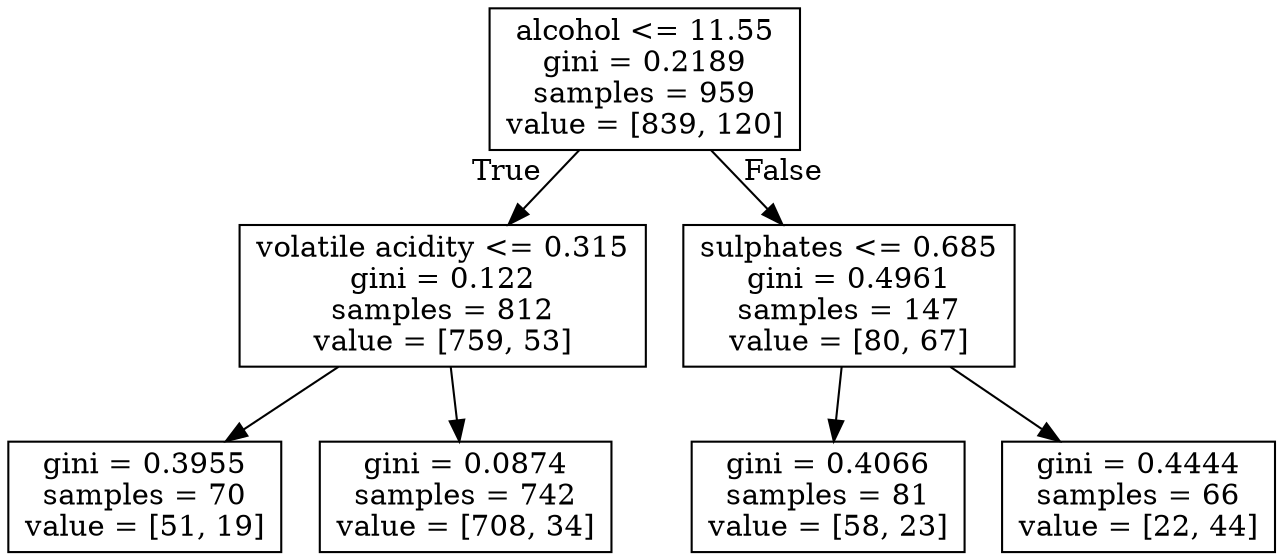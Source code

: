digraph Tree {
node [shape=box] ;
0 [label="alcohol <= 11.55\ngini = 0.2189\nsamples = 959\nvalue = [839, 120]"] ;
1 [label="volatile acidity <= 0.315\ngini = 0.122\nsamples = 812\nvalue = [759, 53]"] ;
0 -> 1 [labeldistance=2.5, labelangle=45, headlabel="True"] ;
2 [label="gini = 0.3955\nsamples = 70\nvalue = [51, 19]"] ;
1 -> 2 ;
3 [label="gini = 0.0874\nsamples = 742\nvalue = [708, 34]"] ;
1 -> 3 ;
4 [label="sulphates <= 0.685\ngini = 0.4961\nsamples = 147\nvalue = [80, 67]"] ;
0 -> 4 [labeldistance=2.5, labelangle=-45, headlabel="False"] ;
5 [label="gini = 0.4066\nsamples = 81\nvalue = [58, 23]"] ;
4 -> 5 ;
6 [label="gini = 0.4444\nsamples = 66\nvalue = [22, 44]"] ;
4 -> 6 ;
}